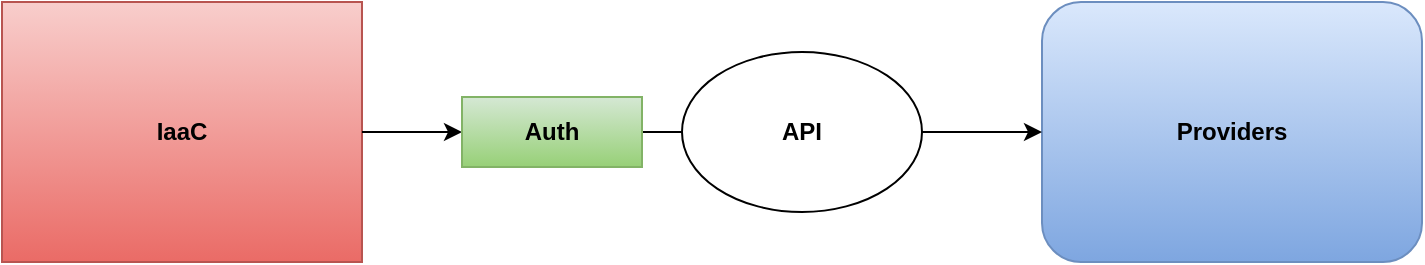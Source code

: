 <mxfile version="24.7.12">
  <diagram name="Page-1" id="NgqT9x8DgxrHXjxFqRMv">
    <mxGraphModel dx="1050" dy="583" grid="1" gridSize="10" guides="1" tooltips="1" connect="1" arrows="1" fold="1" page="1" pageScale="1" pageWidth="850" pageHeight="1100" math="0" shadow="0">
      <root>
        <mxCell id="0" />
        <mxCell id="1" parent="0" />
        <mxCell id="3agY1jlstQZVv7fs6GUp-1" value="&lt;b&gt;Providers&lt;/b&gt;" style="rounded=1;whiteSpace=wrap;html=1;fillColor=#dae8fc;gradientColor=#7ea6e0;strokeColor=#6c8ebf;" vertex="1" parent="1">
          <mxGeometry x="520" y="80" width="190" height="130" as="geometry" />
        </mxCell>
        <mxCell id="3agY1jlstQZVv7fs6GUp-3" style="edgeStyle=orthogonalEdgeStyle;rounded=0;orthogonalLoop=1;jettySize=auto;html=1;entryX=0;entryY=0.5;entryDx=0;entryDy=0;" edge="1" parent="1" source="3agY1jlstQZVv7fs6GUp-6" target="3agY1jlstQZVv7fs6GUp-1">
          <mxGeometry relative="1" as="geometry" />
        </mxCell>
        <mxCell id="3agY1jlstQZVv7fs6GUp-2" value="&lt;b&gt;IaaC&lt;/b&gt;" style="rounded=0;whiteSpace=wrap;html=1;fillColor=#f8cecc;gradientColor=#ea6b66;strokeColor=#b85450;" vertex="1" parent="1">
          <mxGeometry y="80" width="180" height="130" as="geometry" />
        </mxCell>
        <mxCell id="3agY1jlstQZVv7fs6GUp-5" value="&lt;b&gt;API&lt;/b&gt;" style="ellipse;whiteSpace=wrap;html=1;" vertex="1" parent="1">
          <mxGeometry x="340" y="105" width="120" height="80" as="geometry" />
        </mxCell>
        <mxCell id="3agY1jlstQZVv7fs6GUp-8" value="" style="edgeStyle=orthogonalEdgeStyle;rounded=0;orthogonalLoop=1;jettySize=auto;html=1;entryX=0;entryY=0.5;entryDx=0;entryDy=0;" edge="1" parent="1" source="3agY1jlstQZVv7fs6GUp-2" target="3agY1jlstQZVv7fs6GUp-6">
          <mxGeometry relative="1" as="geometry">
            <mxPoint x="180" y="145" as="sourcePoint" />
            <mxPoint x="520" y="145" as="targetPoint" />
          </mxGeometry>
        </mxCell>
        <mxCell id="3agY1jlstQZVv7fs6GUp-6" value="&lt;b&gt;Auth&lt;/b&gt;" style="rounded=0;whiteSpace=wrap;html=1;fillColor=#d5e8d4;gradientColor=#97d077;strokeColor=#82b366;" vertex="1" parent="1">
          <mxGeometry x="230" y="127.5" width="90" height="35" as="geometry" />
        </mxCell>
      </root>
    </mxGraphModel>
  </diagram>
</mxfile>
